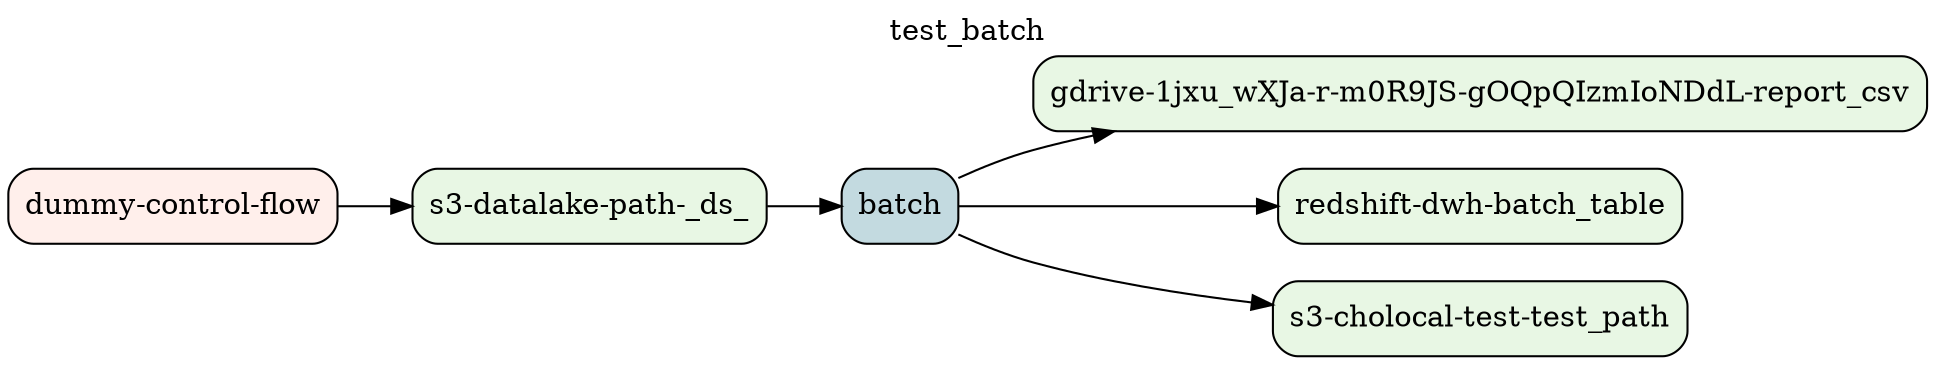 digraph test_batch {
	graph [label=test_batch labelloc=t rankdir=LR]
	batch [color="#000000" fillcolor="#c3dae0" label=batch shape=rectangle style="filled,rounded"]
	"dummy-control-flow" [color="#000000" fillcolor="#ffefeb" label="dummy-control-flow" shape=rectangle style="filled,rounded"]
	"gdrive-1jxu_wXJa-r-m0R9JS-gOQpQIzmIoNDdL-report_csv" [color="#000000" fillcolor="#e8f7e4" label="gdrive-1jxu_wXJa-r-m0R9JS-gOQpQIzmIoNDdL-report_csv" shape=rectangle style="filled,rounded"]
	"redshift-dwh-batch_table" [color="#000000" fillcolor="#e8f7e4" label="redshift-dwh-batch_table" shape=rectangle style="filled,rounded"]
	"s3-cholocal-test-test_path" [color="#000000" fillcolor="#e8f7e4" label="s3-cholocal-test-test_path" shape=rectangle style="filled,rounded"]
	"s3-datalake-path-_ds_" [color="#000000" fillcolor="#e8f7e4" label="s3-datalake-path-_ds_" shape=rectangle style="filled,rounded"]
	batch -> "gdrive-1jxu_wXJa-r-m0R9JS-gOQpQIzmIoNDdL-report_csv"
	batch -> "redshift-dwh-batch_table"
	batch -> "s3-cholocal-test-test_path"
	"dummy-control-flow" -> "s3-datalake-path-_ds_"
	"s3-datalake-path-_ds_" -> batch
}
